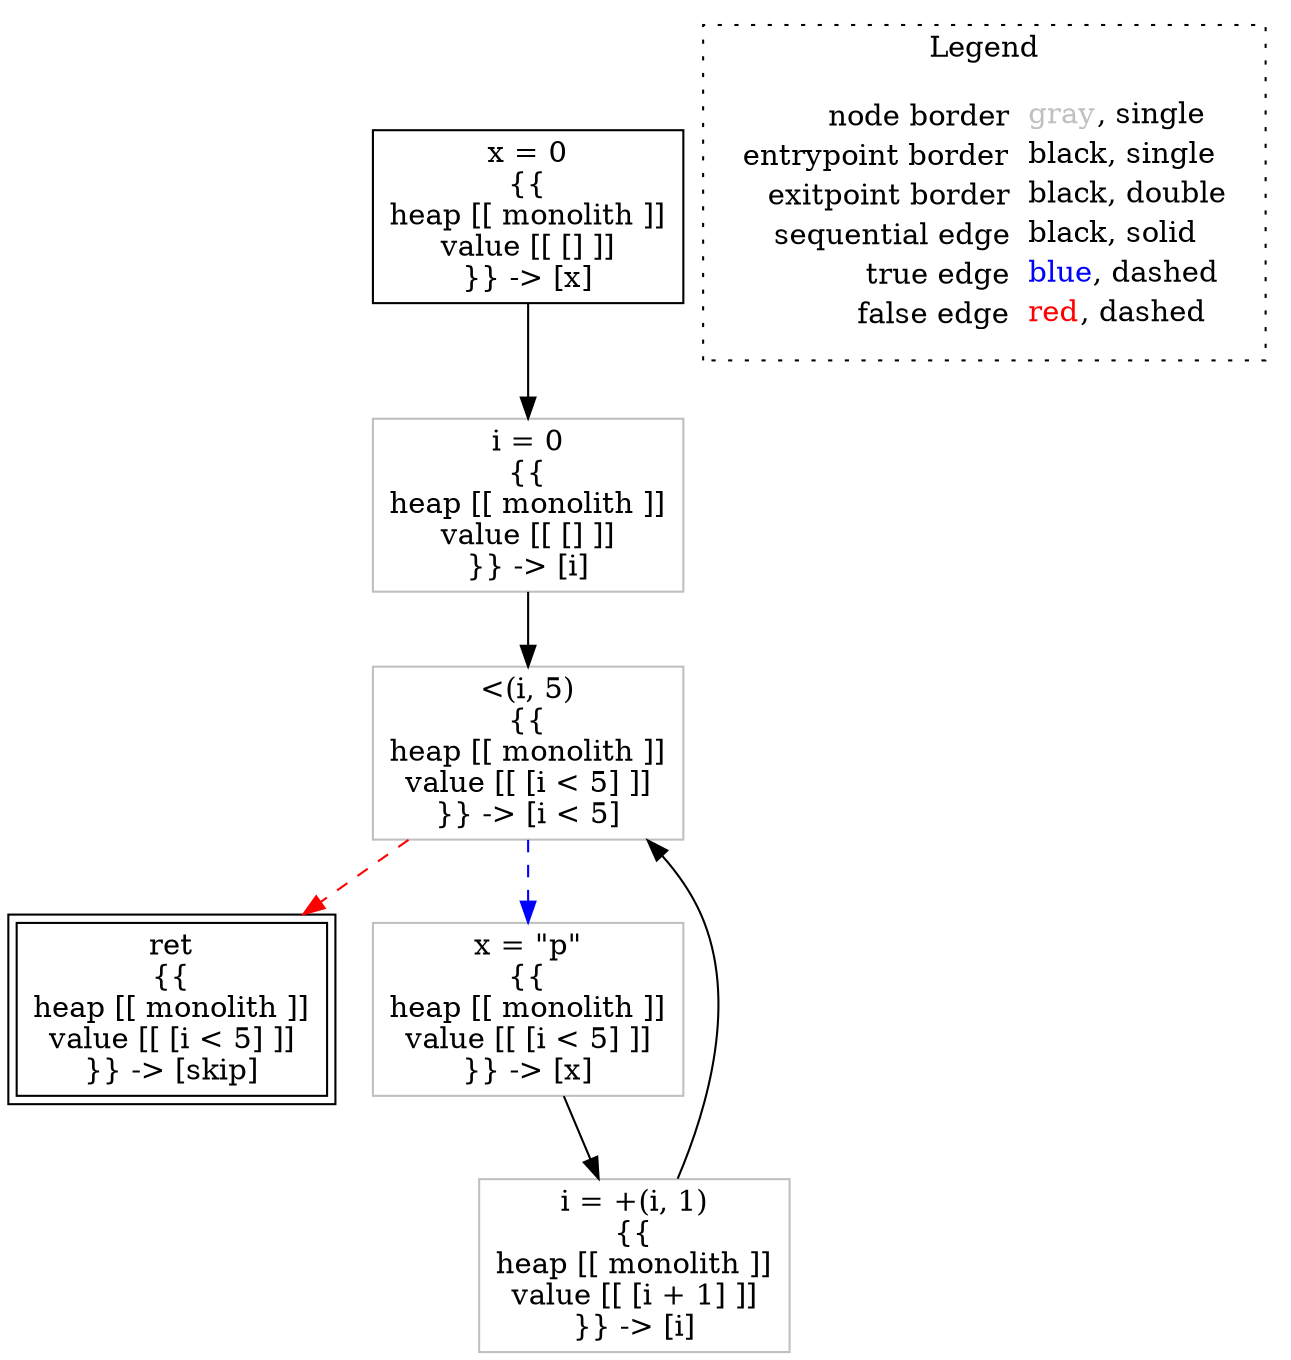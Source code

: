 digraph {
	"node0" [shape="rect",color="black",label=<x = 0<BR/>{{<BR/>heap [[ monolith ]]<BR/>value [[ [] ]]<BR/>}} -&gt; [x]>];
	"node1" [shape="rect",color="black",peripheries="2",label=<ret<BR/>{{<BR/>heap [[ monolith ]]<BR/>value [[ [i &lt; 5] ]]<BR/>}} -&gt; [skip]>];
	"node2" [shape="rect",color="gray",label=<i = 0<BR/>{{<BR/>heap [[ monolith ]]<BR/>value [[ [] ]]<BR/>}} -&gt; [i]>];
	"node3" [shape="rect",color="gray",label=<&lt;(i, 5)<BR/>{{<BR/>heap [[ monolith ]]<BR/>value [[ [i &lt; 5] ]]<BR/>}} -&gt; [i &lt; 5]>];
	"node4" [shape="rect",color="gray",label=<x = &quot;p&quot;<BR/>{{<BR/>heap [[ monolith ]]<BR/>value [[ [i &lt; 5] ]]<BR/>}} -&gt; [x]>];
	"node5" [shape="rect",color="gray",label=<i = +(i, 1)<BR/>{{<BR/>heap [[ monolith ]]<BR/>value [[ [i + 1] ]]<BR/>}} -&gt; [i]>];
	"node2" -> "node3" [color="black"];
	"node3" -> "node1" [color="red",style="dashed"];
	"node3" -> "node4" [color="blue",style="dashed"];
	"node4" -> "node5" [color="black"];
	"node5" -> "node3" [color="black"];
	"node0" -> "node2" [color="black"];
subgraph cluster_legend {
	label="Legend";
	style=dotted;
	node [shape=plaintext];
	"legend" [label=<<table border="0" cellpadding="2" cellspacing="0" cellborder="0"><tr><td align="right">node border&nbsp;</td><td align="left"><font color="gray">gray</font>, single</td></tr><tr><td align="right">entrypoint border&nbsp;</td><td align="left"><font color="black">black</font>, single</td></tr><tr><td align="right">exitpoint border&nbsp;</td><td align="left"><font color="black">black</font>, double</td></tr><tr><td align="right">sequential edge&nbsp;</td><td align="left"><font color="black">black</font>, solid</td></tr><tr><td align="right">true edge&nbsp;</td><td align="left"><font color="blue">blue</font>, dashed</td></tr><tr><td align="right">false edge&nbsp;</td><td align="left"><font color="red">red</font>, dashed</td></tr></table>>];
}

}
